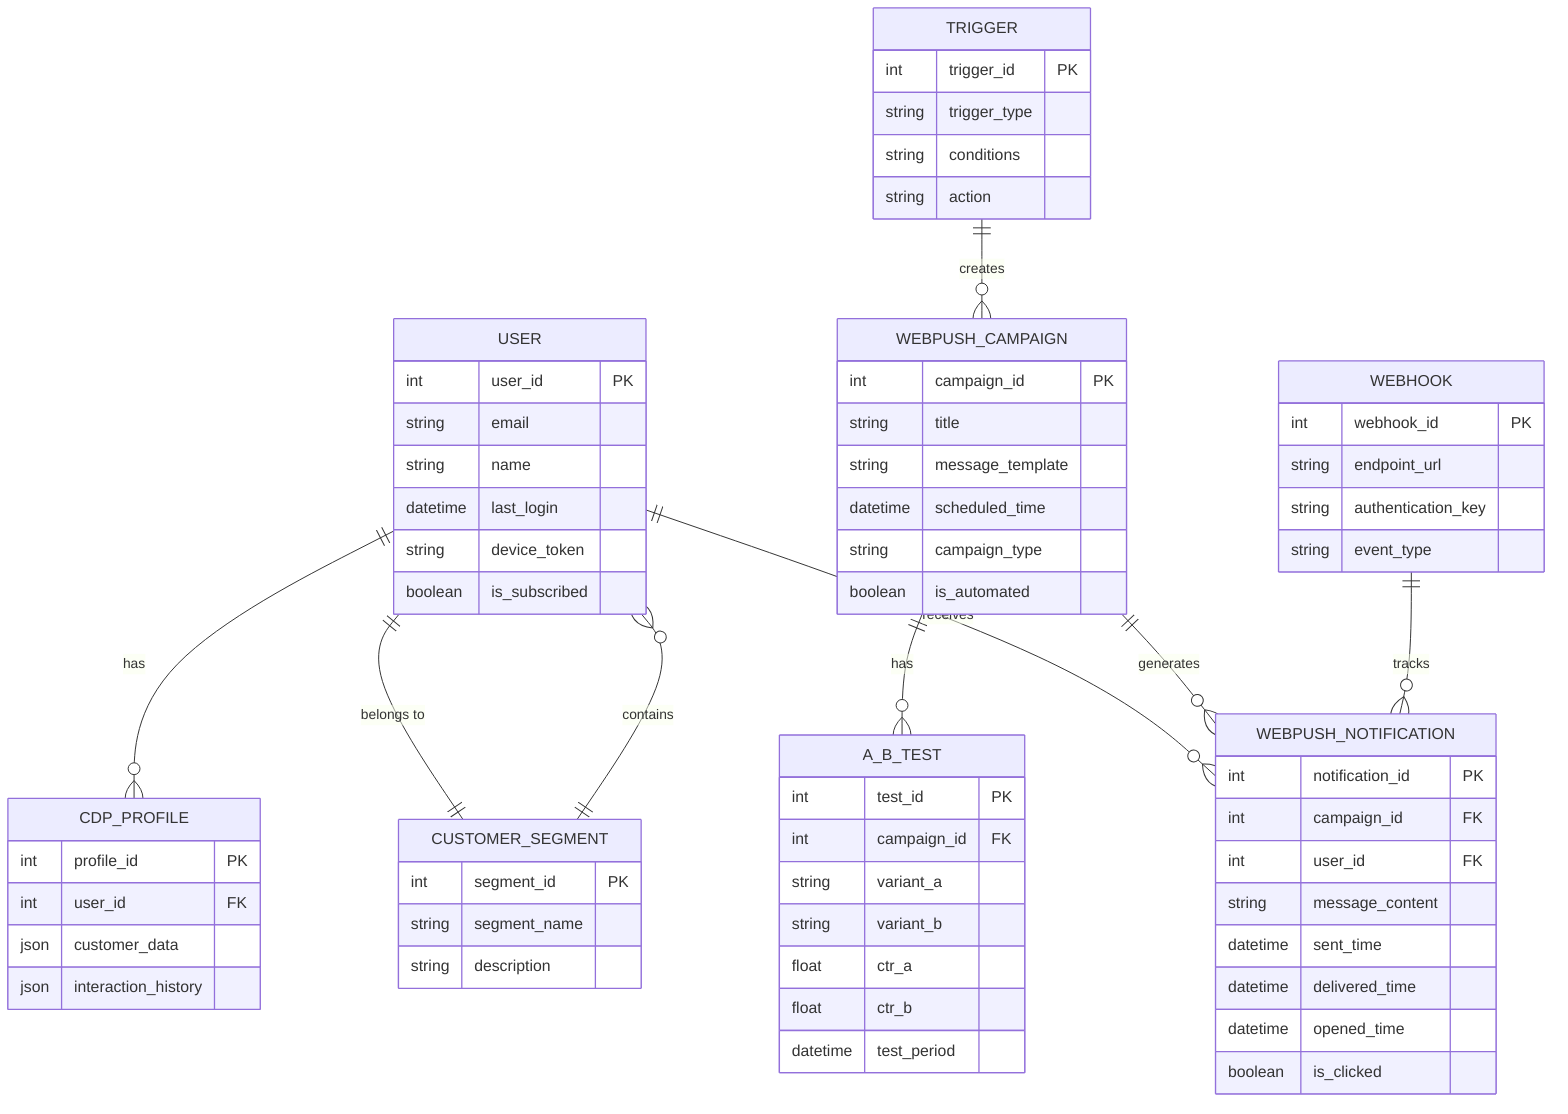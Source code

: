 erDiagram
    USER ||--|| CUSTOMER_SEGMENT : "belongs to"
    USER {
        int user_id PK
        string email
        string name
        datetime last_login
        string device_token
        boolean is_subscribed
    }

    CUSTOMER_SEGMENT {
        int segment_id PK
        string segment_name
        string description
    }

    WEBPUSH_CAMPAIGN {
        int campaign_id PK
        string title
        string message_template
        datetime scheduled_time
        string campaign_type
        boolean is_automated
    }

    WEBPUSH_NOTIFICATION {
        int notification_id PK
        int campaign_id FK
        int user_id FK
        string message_content
        datetime sent_time
        datetime delivered_time
        datetime opened_time
        boolean is_clicked
    }

    TRIGGER {
        int trigger_id PK
        string trigger_type
        string conditions
        string action
    }

    WEBHOOK {
        int webhook_id PK
        string endpoint_url
        string authentication_key
        string event_type
    }

    A_B_TEST {
        int test_id PK
        int campaign_id FK
        string variant_a
        string variant_b
        float ctr_a
        float ctr_b
        datetime test_period
    }

    CDP_PROFILE {
        int profile_id PK
        int user_id FK
        json customer_data
        json interaction_history
    }

    USER ||--o{ WEBPUSH_NOTIFICATION : receives
    USER ||--o{ CDP_PROFILE : "has"
    WEBPUSH_CAMPAIGN ||--o{ WEBPUSH_NOTIFICATION : generates
    WEBPUSH_CAMPAIGN ||--o{ A_B_TEST : "has"
    TRIGGER ||--o{ WEBPUSH_CAMPAIGN : "creates"
    WEBHOOK ||--o{ WEBPUSH_NOTIFICATION : "tracks"
    CUSTOMER_SEGMENT ||--o{ USER : contains